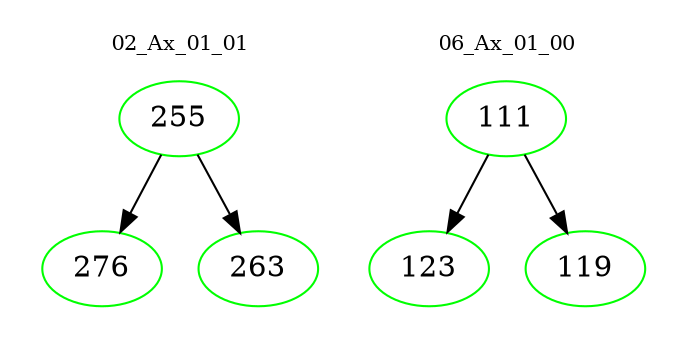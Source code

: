 digraph{
subgraph cluster_0 {
color = white
label = "02_Ax_01_01";
fontsize=10;
T0_255 [label="255", color="green"]
T0_255 -> T0_276 [color="black"]
T0_276 [label="276", color="green"]
T0_255 -> T0_263 [color="black"]
T0_263 [label="263", color="green"]
}
subgraph cluster_1 {
color = white
label = "06_Ax_01_00";
fontsize=10;
T1_111 [label="111", color="green"]
T1_111 -> T1_123 [color="black"]
T1_123 [label="123", color="green"]
T1_111 -> T1_119 [color="black"]
T1_119 [label="119", color="green"]
}
}
